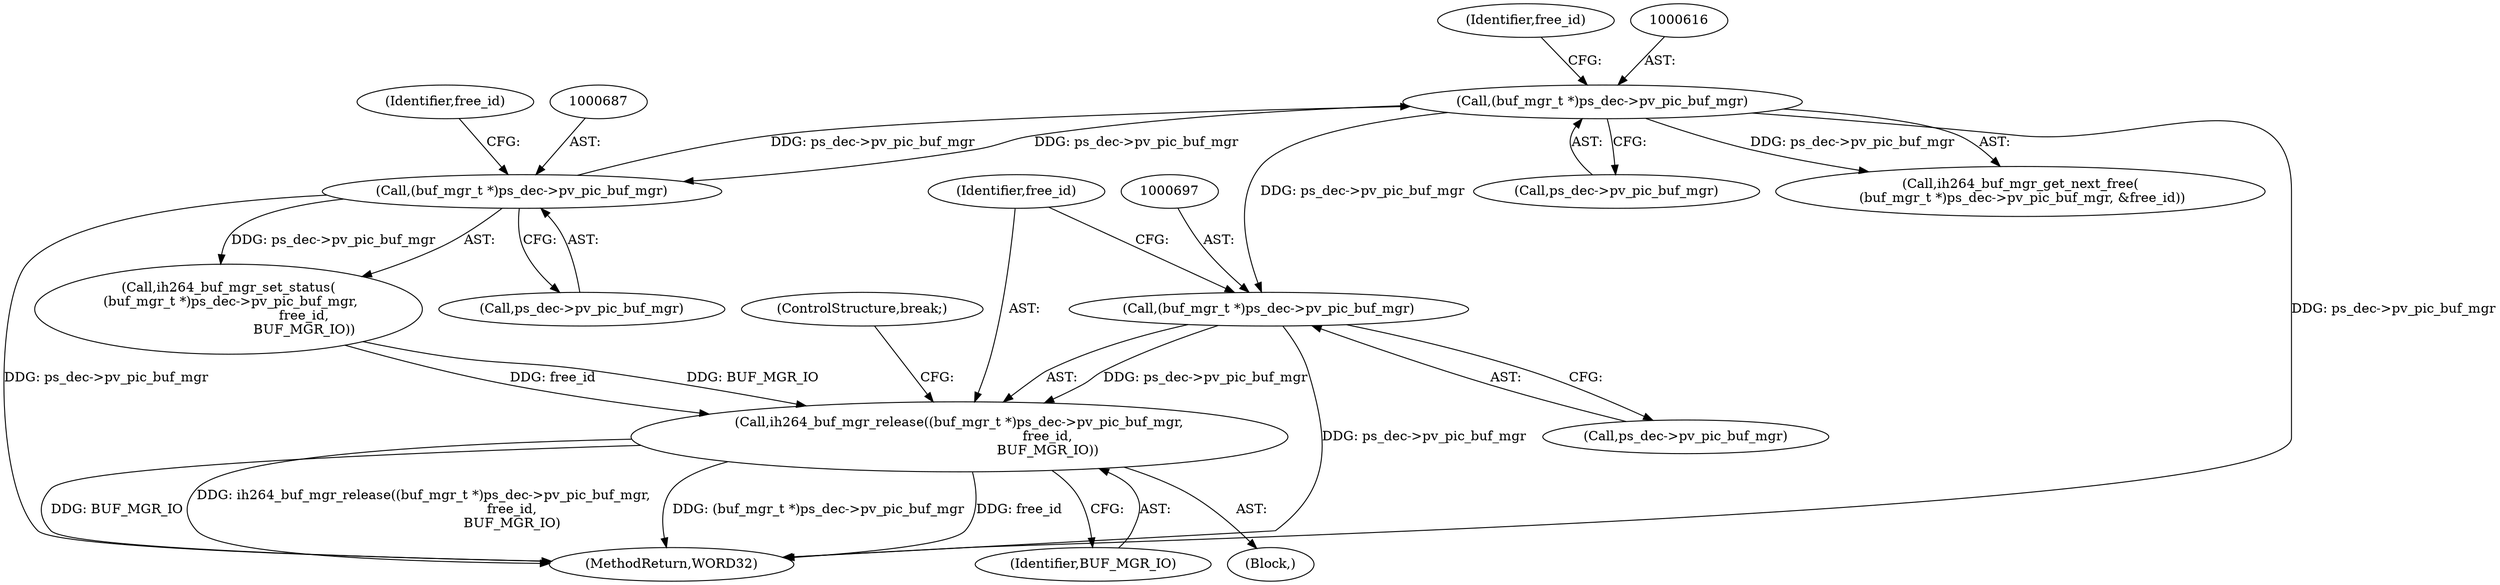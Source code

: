 digraph "0_Android_7554755536019e439433c515eeb44e701fb3bfb2@pointer" {
"1000696" [label="(Call,(buf_mgr_t *)ps_dec->pv_pic_buf_mgr)"];
"1000615" [label="(Call,(buf_mgr_t *)ps_dec->pv_pic_buf_mgr)"];
"1000686" [label="(Call,(buf_mgr_t *)ps_dec->pv_pic_buf_mgr)"];
"1000695" [label="(Call,ih264_buf_mgr_release((buf_mgr_t *)ps_dec->pv_pic_buf_mgr,\n                                          free_id,\n                                          BUF_MGR_IO))"];
"1000686" [label="(Call,(buf_mgr_t *)ps_dec->pv_pic_buf_mgr)"];
"1000617" [label="(Call,ps_dec->pv_pic_buf_mgr)"];
"1000691" [label="(Identifier,free_id)"];
"1000701" [label="(Identifier,free_id)"];
"1000614" [label="(Call,ih264_buf_mgr_get_next_free(\n (buf_mgr_t *)ps_dec->pv_pic_buf_mgr, &free_id))"];
"1000702" [label="(Identifier,BUF_MGR_IO)"];
"1000615" [label="(Call,(buf_mgr_t *)ps_dec->pv_pic_buf_mgr)"];
"1000685" [label="(Call,ih264_buf_mgr_set_status(\n (buf_mgr_t *)ps_dec->pv_pic_buf_mgr,\n                                    free_id,\n                                    BUF_MGR_IO))"];
"1000621" [label="(Identifier,free_id)"];
"1000688" [label="(Call,ps_dec->pv_pic_buf_mgr)"];
"1000703" [label="(ControlStructure,break;)"];
"1000696" [label="(Call,(buf_mgr_t *)ps_dec->pv_pic_buf_mgr)"];
"1002129" [label="(MethodReturn,WORD32)"];
"1000698" [label="(Call,ps_dec->pv_pic_buf_mgr)"];
"1000694" [label="(Block,)"];
"1000695" [label="(Call,ih264_buf_mgr_release((buf_mgr_t *)ps_dec->pv_pic_buf_mgr,\n                                          free_id,\n                                          BUF_MGR_IO))"];
"1000696" -> "1000695"  [label="AST: "];
"1000696" -> "1000698"  [label="CFG: "];
"1000697" -> "1000696"  [label="AST: "];
"1000698" -> "1000696"  [label="AST: "];
"1000701" -> "1000696"  [label="CFG: "];
"1000696" -> "1002129"  [label="DDG: ps_dec->pv_pic_buf_mgr"];
"1000696" -> "1000695"  [label="DDG: ps_dec->pv_pic_buf_mgr"];
"1000615" -> "1000696"  [label="DDG: ps_dec->pv_pic_buf_mgr"];
"1000615" -> "1000614"  [label="AST: "];
"1000615" -> "1000617"  [label="CFG: "];
"1000616" -> "1000615"  [label="AST: "];
"1000617" -> "1000615"  [label="AST: "];
"1000621" -> "1000615"  [label="CFG: "];
"1000615" -> "1002129"  [label="DDG: ps_dec->pv_pic_buf_mgr"];
"1000615" -> "1000614"  [label="DDG: ps_dec->pv_pic_buf_mgr"];
"1000686" -> "1000615"  [label="DDG: ps_dec->pv_pic_buf_mgr"];
"1000615" -> "1000686"  [label="DDG: ps_dec->pv_pic_buf_mgr"];
"1000686" -> "1000685"  [label="AST: "];
"1000686" -> "1000688"  [label="CFG: "];
"1000687" -> "1000686"  [label="AST: "];
"1000688" -> "1000686"  [label="AST: "];
"1000691" -> "1000686"  [label="CFG: "];
"1000686" -> "1002129"  [label="DDG: ps_dec->pv_pic_buf_mgr"];
"1000686" -> "1000685"  [label="DDG: ps_dec->pv_pic_buf_mgr"];
"1000695" -> "1000694"  [label="AST: "];
"1000695" -> "1000702"  [label="CFG: "];
"1000701" -> "1000695"  [label="AST: "];
"1000702" -> "1000695"  [label="AST: "];
"1000703" -> "1000695"  [label="CFG: "];
"1000695" -> "1002129"  [label="DDG: ih264_buf_mgr_release((buf_mgr_t *)ps_dec->pv_pic_buf_mgr,\n                                          free_id,\n                                          BUF_MGR_IO)"];
"1000695" -> "1002129"  [label="DDG: (buf_mgr_t *)ps_dec->pv_pic_buf_mgr"];
"1000695" -> "1002129"  [label="DDG: free_id"];
"1000695" -> "1002129"  [label="DDG: BUF_MGR_IO"];
"1000685" -> "1000695"  [label="DDG: free_id"];
"1000685" -> "1000695"  [label="DDG: BUF_MGR_IO"];
}

